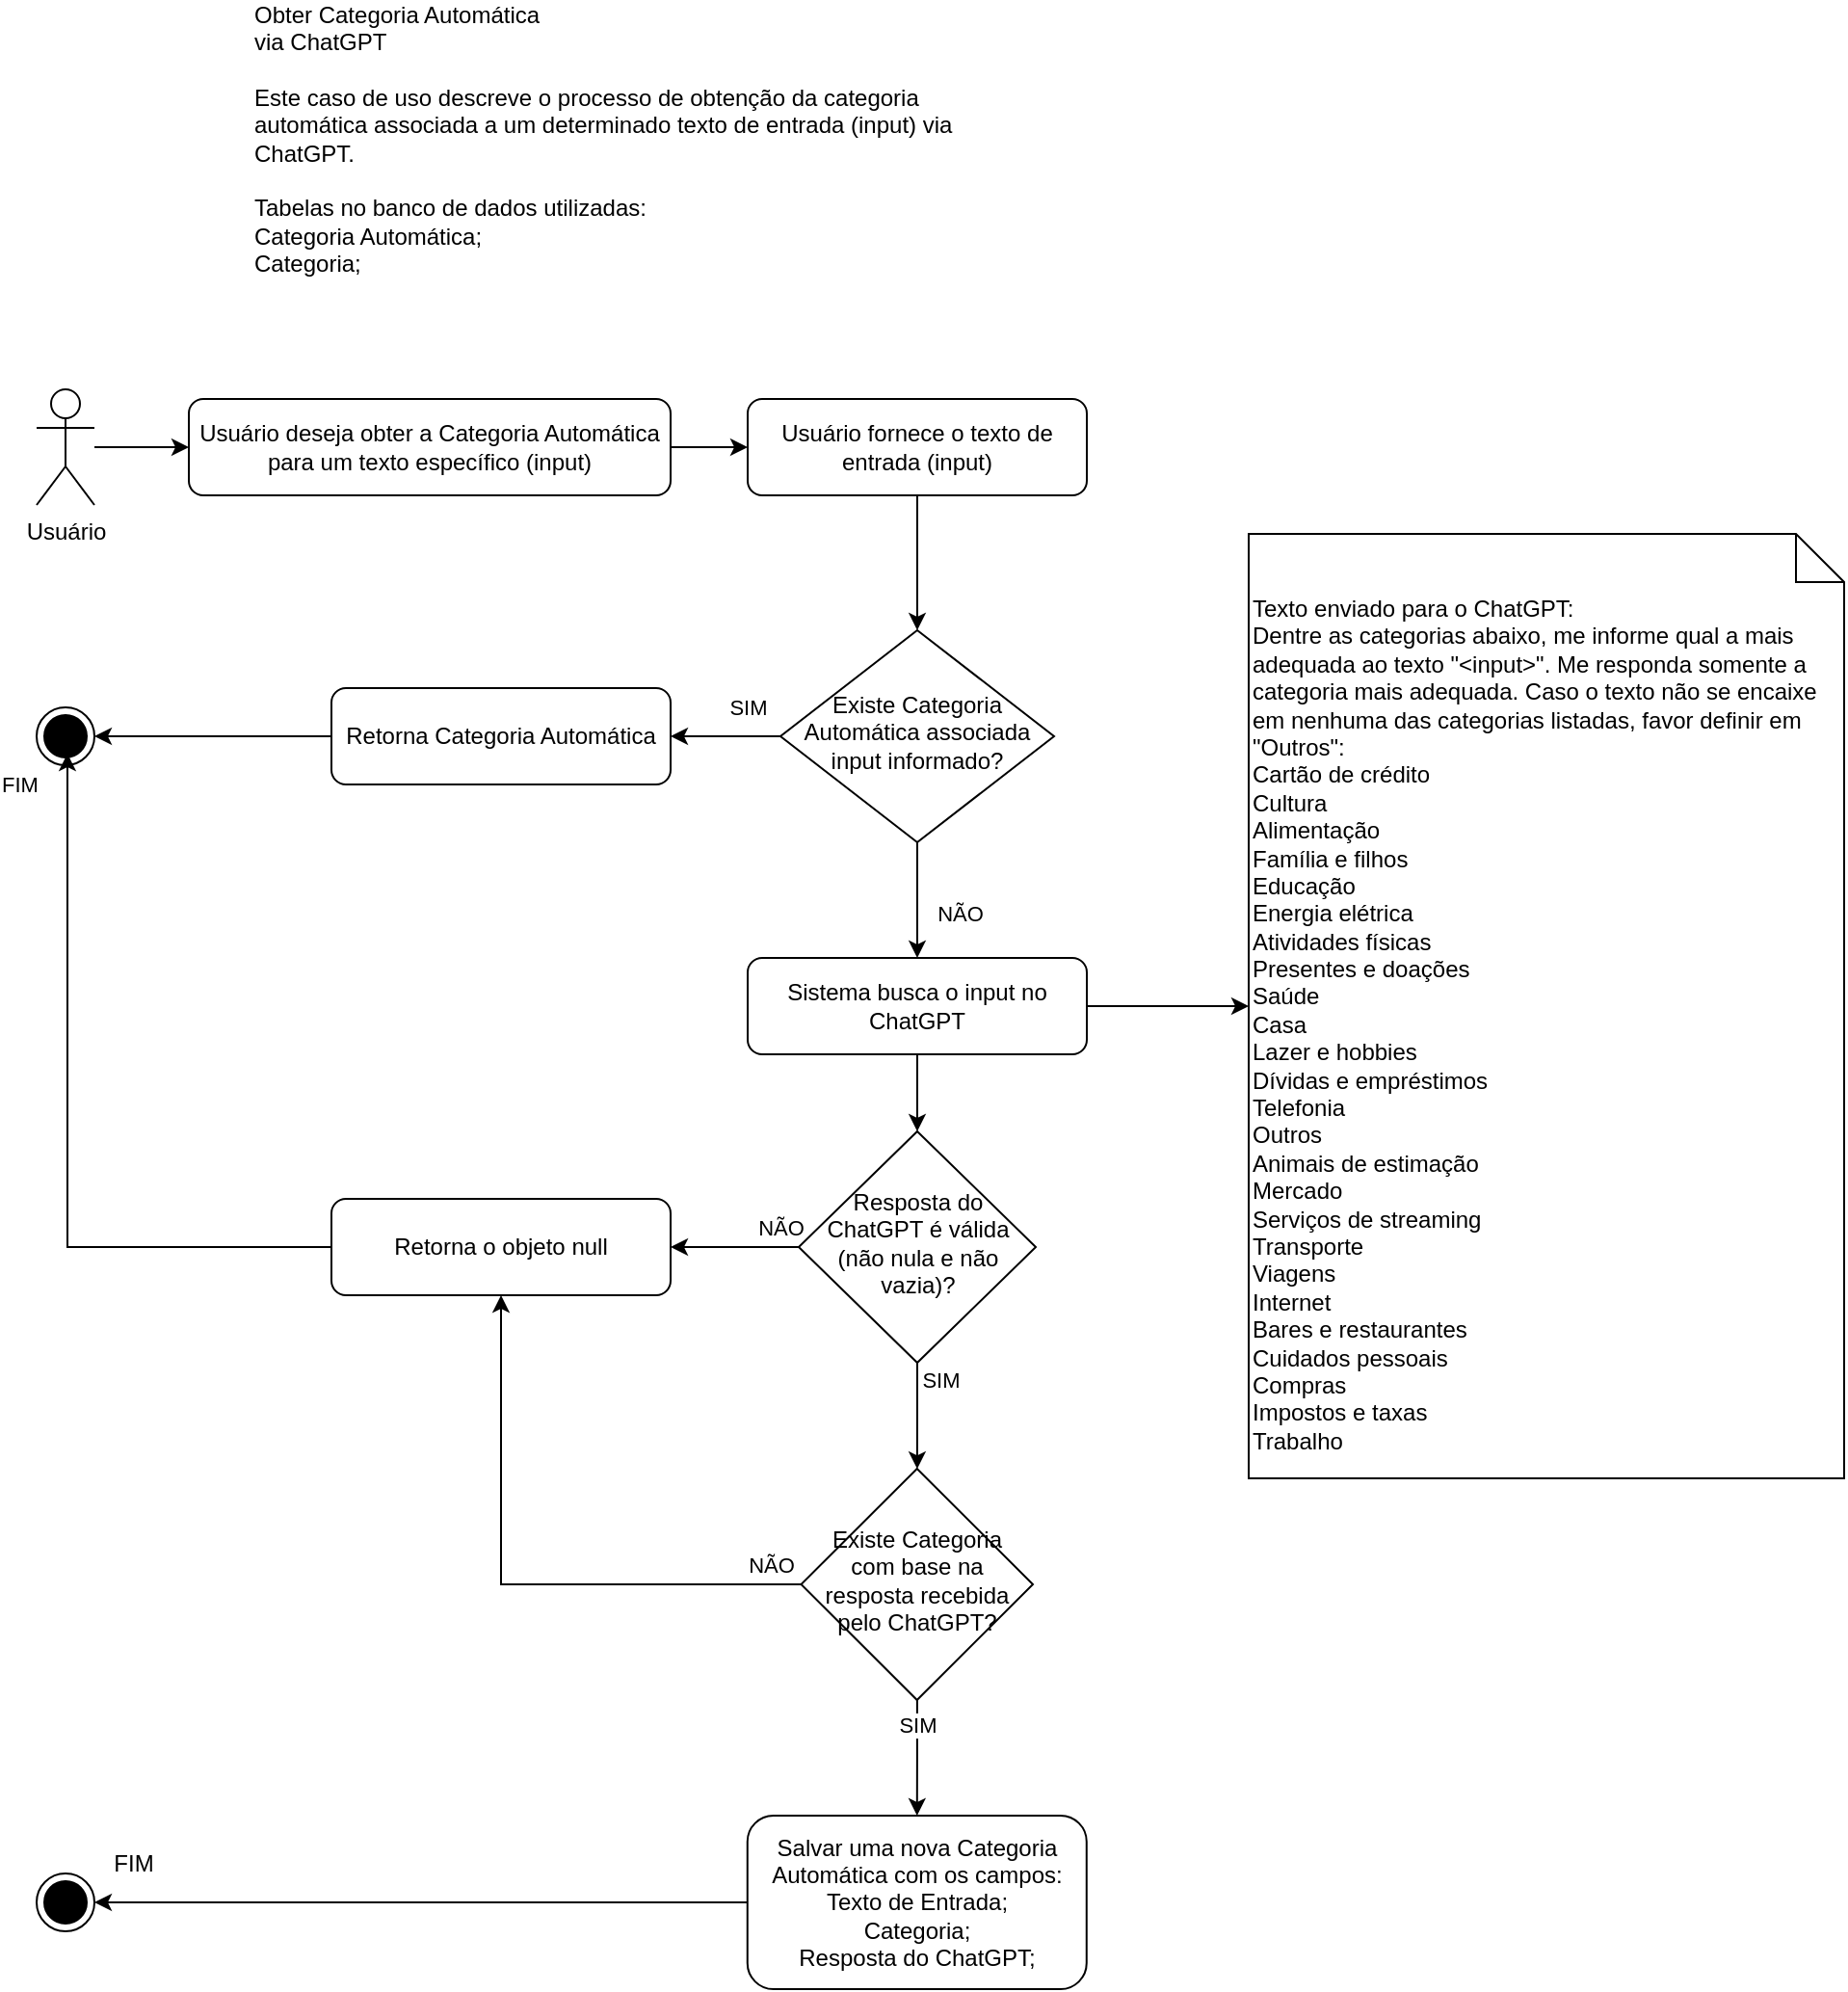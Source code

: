 <mxfile version="21.5.2" type="device">
  <diagram id="C5RBs43oDa-KdzZeNtuy" name="Page-1">
    <mxGraphModel dx="1687" dy="899" grid="1" gridSize="10" guides="1" tooltips="1" connect="1" arrows="1" fold="1" page="1" pageScale="1" pageWidth="827" pageHeight="1169" math="0" shadow="0">
      <root>
        <mxCell id="WIyWlLk6GJQsqaUBKTNV-0" />
        <mxCell id="WIyWlLk6GJQsqaUBKTNV-1" parent="WIyWlLk6GJQsqaUBKTNV-0" />
        <mxCell id="4HZxIhLHEIFyz_cUBMiV-5" style="edgeStyle=orthogonalEdgeStyle;rounded=0;orthogonalLoop=1;jettySize=auto;html=1;" edge="1" parent="WIyWlLk6GJQsqaUBKTNV-1" source="4HZxIhLHEIFyz_cUBMiV-0" target="4HZxIhLHEIFyz_cUBMiV-4">
          <mxGeometry relative="1" as="geometry" />
        </mxCell>
        <mxCell id="4HZxIhLHEIFyz_cUBMiV-0" value="Usuário" style="shape=umlActor;verticalLabelPosition=bottom;verticalAlign=top;html=1;outlineConnect=0;" vertex="1" parent="WIyWlLk6GJQsqaUBKTNV-1">
          <mxGeometry x="100" y="220" width="30" height="60" as="geometry" />
        </mxCell>
        <mxCell id="4HZxIhLHEIFyz_cUBMiV-3" value="&lt;div style=&quot;&quot;&gt;&lt;span style=&quot;background-color: initial;&quot;&gt;Obter Categoria Automática&lt;/span&gt;&lt;/div&gt;&lt;div style=&quot;&quot;&gt;&lt;span style=&quot;background-color: initial;&quot;&gt;via ChatGPT&lt;/span&gt;&lt;/div&gt;&lt;div style=&quot;&quot;&gt;&lt;br&gt;&lt;/div&gt;&lt;div style=&quot;&quot;&gt;&lt;span style=&quot;background-color: initial;&quot;&gt;Este caso de uso descreve o processo de obtenção da categoria automática associada a um determinado texto de entrada (input) via ChatGPT.&lt;/span&gt;&lt;/div&gt;&lt;div style=&quot;&quot;&gt;&lt;br&gt;&lt;/div&gt;&lt;div style=&quot;&quot;&gt;Tabelas no banco de dados utilizadas:&lt;/div&gt;&lt;div style=&quot;&quot;&gt;Categoria Automática;&lt;/div&gt;&lt;div style=&quot;&quot;&gt;Categoria;&lt;/div&gt;" style="text;html=1;strokeColor=none;fillColor=none;align=left;verticalAlign=middle;whiteSpace=wrap;rounded=0;" vertex="1" parent="WIyWlLk6GJQsqaUBKTNV-1">
          <mxGeometry x="211" y="30" width="406" height="120" as="geometry" />
        </mxCell>
        <mxCell id="4HZxIhLHEIFyz_cUBMiV-9" style="edgeStyle=orthogonalEdgeStyle;rounded=0;orthogonalLoop=1;jettySize=auto;html=1;" edge="1" parent="WIyWlLk6GJQsqaUBKTNV-1" source="4HZxIhLHEIFyz_cUBMiV-4" target="4HZxIhLHEIFyz_cUBMiV-8">
          <mxGeometry relative="1" as="geometry" />
        </mxCell>
        <mxCell id="4HZxIhLHEIFyz_cUBMiV-4" value="Usuário deseja obter a Categoria Automática para um texto específico (input)" style="rounded=1;whiteSpace=wrap;html=1;fontSize=12;glass=0;strokeWidth=1;shadow=0;" vertex="1" parent="WIyWlLk6GJQsqaUBKTNV-1">
          <mxGeometry x="179" y="225" width="250" height="50" as="geometry" />
        </mxCell>
        <mxCell id="4HZxIhLHEIFyz_cUBMiV-11" style="edgeStyle=orthogonalEdgeStyle;rounded=0;orthogonalLoop=1;jettySize=auto;html=1;" edge="1" parent="WIyWlLk6GJQsqaUBKTNV-1" source="4HZxIhLHEIFyz_cUBMiV-8" target="4HZxIhLHEIFyz_cUBMiV-10">
          <mxGeometry relative="1" as="geometry" />
        </mxCell>
        <mxCell id="4HZxIhLHEIFyz_cUBMiV-8" value="Usuário fornece o texto de entrada (input)" style="rounded=1;whiteSpace=wrap;html=1;fontSize=12;glass=0;strokeWidth=1;shadow=0;" vertex="1" parent="WIyWlLk6GJQsqaUBKTNV-1">
          <mxGeometry x="469" y="225" width="176" height="50" as="geometry" />
        </mxCell>
        <mxCell id="4HZxIhLHEIFyz_cUBMiV-13" style="edgeStyle=orthogonalEdgeStyle;rounded=0;orthogonalLoop=1;jettySize=auto;html=1;" edge="1" parent="WIyWlLk6GJQsqaUBKTNV-1" source="4HZxIhLHEIFyz_cUBMiV-10" target="4HZxIhLHEIFyz_cUBMiV-12">
          <mxGeometry relative="1" as="geometry" />
        </mxCell>
        <mxCell id="4HZxIhLHEIFyz_cUBMiV-14" value="SIM" style="edgeLabel;html=1;align=center;verticalAlign=middle;resizable=0;points=[];" vertex="1" connectable="0" parent="4HZxIhLHEIFyz_cUBMiV-13">
          <mxGeometry x="-0.333" relative="1" as="geometry">
            <mxPoint x="2" y="-15" as="offset" />
          </mxGeometry>
        </mxCell>
        <mxCell id="4HZxIhLHEIFyz_cUBMiV-23" style="edgeStyle=orthogonalEdgeStyle;rounded=0;orthogonalLoop=1;jettySize=auto;html=1;entryX=0.5;entryY=0;entryDx=0;entryDy=0;" edge="1" parent="WIyWlLk6GJQsqaUBKTNV-1" source="4HZxIhLHEIFyz_cUBMiV-10" target="4HZxIhLHEIFyz_cUBMiV-22">
          <mxGeometry relative="1" as="geometry" />
        </mxCell>
        <mxCell id="4HZxIhLHEIFyz_cUBMiV-24" value="NÃO" style="edgeLabel;html=1;align=center;verticalAlign=middle;resizable=0;points=[];" vertex="1" connectable="0" parent="4HZxIhLHEIFyz_cUBMiV-23">
          <mxGeometry x="0.239" y="1" relative="1" as="geometry">
            <mxPoint x="21" as="offset" />
          </mxGeometry>
        </mxCell>
        <mxCell id="4HZxIhLHEIFyz_cUBMiV-10" value="Existe Categoria Automática associada input informado?" style="rhombus;whiteSpace=wrap;html=1;shadow=0;fontFamily=Helvetica;fontSize=12;align=center;strokeWidth=1;spacing=6;spacingTop=-4;" vertex="1" parent="WIyWlLk6GJQsqaUBKTNV-1">
          <mxGeometry x="486" y="345" width="142" height="110" as="geometry" />
        </mxCell>
        <mxCell id="4HZxIhLHEIFyz_cUBMiV-18" style="edgeStyle=orthogonalEdgeStyle;rounded=0;orthogonalLoop=1;jettySize=auto;html=1;entryX=1;entryY=0.5;entryDx=0;entryDy=0;" edge="1" parent="WIyWlLk6GJQsqaUBKTNV-1" source="4HZxIhLHEIFyz_cUBMiV-12" target="4HZxIhLHEIFyz_cUBMiV-16">
          <mxGeometry relative="1" as="geometry" />
        </mxCell>
        <mxCell id="4HZxIhLHEIFyz_cUBMiV-21" value="FIM" style="edgeLabel;html=1;align=center;verticalAlign=middle;resizable=0;points=[];" vertex="1" connectable="0" parent="4HZxIhLHEIFyz_cUBMiV-18">
          <mxGeometry x="0.604" y="1" relative="1" as="geometry">
            <mxPoint x="-64" y="24" as="offset" />
          </mxGeometry>
        </mxCell>
        <mxCell id="4HZxIhLHEIFyz_cUBMiV-12" value="Retorna Categoria Automática" style="rounded=1;whiteSpace=wrap;html=1;fontSize=12;glass=0;strokeWidth=1;shadow=0;" vertex="1" parent="WIyWlLk6GJQsqaUBKTNV-1">
          <mxGeometry x="253" y="375" width="176" height="50" as="geometry" />
        </mxCell>
        <mxCell id="4HZxIhLHEIFyz_cUBMiV-16" value="" style="ellipse;html=1;shape=endState;fillColor=strokeColor;" vertex="1" parent="WIyWlLk6GJQsqaUBKTNV-1">
          <mxGeometry x="100" y="385" width="30" height="30" as="geometry" />
        </mxCell>
        <mxCell id="4HZxIhLHEIFyz_cUBMiV-29" style="edgeStyle=orthogonalEdgeStyle;rounded=0;orthogonalLoop=1;jettySize=auto;html=1;" edge="1" parent="WIyWlLk6GJQsqaUBKTNV-1" source="4HZxIhLHEIFyz_cUBMiV-22" target="4HZxIhLHEIFyz_cUBMiV-25">
          <mxGeometry relative="1" as="geometry" />
        </mxCell>
        <mxCell id="4HZxIhLHEIFyz_cUBMiV-32" style="edgeStyle=orthogonalEdgeStyle;rounded=0;orthogonalLoop=1;jettySize=auto;html=1;" edge="1" parent="WIyWlLk6GJQsqaUBKTNV-1" source="4HZxIhLHEIFyz_cUBMiV-22" target="4HZxIhLHEIFyz_cUBMiV-31">
          <mxGeometry relative="1" as="geometry" />
        </mxCell>
        <mxCell id="4HZxIhLHEIFyz_cUBMiV-22" value="Sistema busca o input no ChatGPT" style="rounded=1;whiteSpace=wrap;html=1;fontSize=12;glass=0;strokeWidth=1;shadow=0;" vertex="1" parent="WIyWlLk6GJQsqaUBKTNV-1">
          <mxGeometry x="469" y="515" width="176" height="50" as="geometry" />
        </mxCell>
        <mxCell id="4HZxIhLHEIFyz_cUBMiV-25" value="Texto enviado para o ChatGPT:&lt;br&gt;&lt;div&gt;Dentre as categorias abaixo, me informe qual a mais adequada ao texto &quot;&amp;lt;input&amp;gt;&quot;. Me responda somente a categoria mais adequada. Caso o texto não se encaixe em nenhuma das categorias listadas, favor definir em &quot;Outros&quot;:&lt;/div&gt;&lt;div&gt;Cartão de crédito&lt;/div&gt;&lt;div&gt;Cultura&lt;/div&gt;&lt;div&gt;Alimentação&lt;/div&gt;&lt;div&gt;Família e filhos&lt;/div&gt;&lt;div&gt;Educação&lt;/div&gt;&lt;div&gt;Energia elétrica&lt;/div&gt;&lt;div&gt;Atividades físicas&lt;/div&gt;&lt;div&gt;Presentes e doações&lt;/div&gt;&lt;div&gt;Saúde&lt;/div&gt;&lt;div&gt;Casa&lt;/div&gt;&lt;div&gt;Lazer e hobbies&lt;/div&gt;&lt;div&gt;Dívidas e empréstimos&lt;/div&gt;&lt;div&gt;Telefonia&lt;/div&gt;&lt;div&gt;Outros&lt;/div&gt;&lt;div&gt;Animais de estimação&lt;/div&gt;&lt;div&gt;Mercado&lt;/div&gt;&lt;div&gt;Serviços de streaming&lt;/div&gt;&lt;div&gt;Transporte&lt;/div&gt;&lt;div&gt;Viagens&lt;/div&gt;&lt;div&gt;Internet&lt;/div&gt;&lt;div&gt;Bares e restaurantes&lt;/div&gt;&lt;div&gt;Cuidados pessoais&lt;/div&gt;&lt;div&gt;Compras&lt;/div&gt;&lt;div&gt;Impostos e taxas&lt;/div&gt;&lt;div&gt;Trabalho&lt;/div&gt;" style="shape=note2;boundedLbl=1;whiteSpace=wrap;html=1;size=25;verticalAlign=top;align=left;" vertex="1" parent="WIyWlLk6GJQsqaUBKTNV-1">
          <mxGeometry x="729" y="295" width="309" height="490" as="geometry" />
        </mxCell>
        <mxCell id="4HZxIhLHEIFyz_cUBMiV-37" style="edgeStyle=orthogonalEdgeStyle;rounded=0;orthogonalLoop=1;jettySize=auto;html=1;" edge="1" parent="WIyWlLk6GJQsqaUBKTNV-1" source="4HZxIhLHEIFyz_cUBMiV-31" target="4HZxIhLHEIFyz_cUBMiV-35">
          <mxGeometry relative="1" as="geometry" />
        </mxCell>
        <mxCell id="4HZxIhLHEIFyz_cUBMiV-39" value="NÃO" style="edgeLabel;html=1;align=center;verticalAlign=middle;resizable=0;points=[];" vertex="1" connectable="0" parent="4HZxIhLHEIFyz_cUBMiV-37">
          <mxGeometry x="-0.328" y="1" relative="1" as="geometry">
            <mxPoint x="13" y="-11" as="offset" />
          </mxGeometry>
        </mxCell>
        <mxCell id="4HZxIhLHEIFyz_cUBMiV-41" style="edgeStyle=orthogonalEdgeStyle;rounded=0;orthogonalLoop=1;jettySize=auto;html=1;" edge="1" parent="WIyWlLk6GJQsqaUBKTNV-1" source="4HZxIhLHEIFyz_cUBMiV-31" target="4HZxIhLHEIFyz_cUBMiV-44">
          <mxGeometry relative="1" as="geometry">
            <mxPoint x="557" y="775" as="targetPoint" />
          </mxGeometry>
        </mxCell>
        <mxCell id="4HZxIhLHEIFyz_cUBMiV-42" value="SIM" style="edgeLabel;html=1;align=center;verticalAlign=middle;resizable=0;points=[];" vertex="1" connectable="0" parent="4HZxIhLHEIFyz_cUBMiV-41">
          <mxGeometry x="-0.667" y="2" relative="1" as="geometry">
            <mxPoint x="10" as="offset" />
          </mxGeometry>
        </mxCell>
        <mxCell id="4HZxIhLHEIFyz_cUBMiV-31" value="Resposta do ChatGPT é válida (não nula e não vazia)?" style="rhombus;whiteSpace=wrap;html=1;shadow=0;fontFamily=Helvetica;fontSize=12;align=center;strokeWidth=1;spacing=6;spacingTop=-4;" vertex="1" parent="WIyWlLk6GJQsqaUBKTNV-1">
          <mxGeometry x="495.5" y="605" width="123" height="120" as="geometry" />
        </mxCell>
        <mxCell id="4HZxIhLHEIFyz_cUBMiV-33" style="edgeStyle=orthogonalEdgeStyle;rounded=0;orthogonalLoop=1;jettySize=auto;html=1;entryX=0.533;entryY=0.8;entryDx=0;entryDy=0;entryPerimeter=0;" edge="1" parent="WIyWlLk6GJQsqaUBKTNV-1" source="4HZxIhLHEIFyz_cUBMiV-35" target="4HZxIhLHEIFyz_cUBMiV-16">
          <mxGeometry relative="1" as="geometry">
            <mxPoint x="179" y="665" as="targetPoint" />
          </mxGeometry>
        </mxCell>
        <mxCell id="4HZxIhLHEIFyz_cUBMiV-35" value="Retorna o objeto null" style="rounded=1;whiteSpace=wrap;html=1;fontSize=12;glass=0;strokeWidth=1;shadow=0;" vertex="1" parent="WIyWlLk6GJQsqaUBKTNV-1">
          <mxGeometry x="253" y="640" width="176" height="50" as="geometry" />
        </mxCell>
        <mxCell id="4HZxIhLHEIFyz_cUBMiV-46" style="edgeStyle=orthogonalEdgeStyle;rounded=0;orthogonalLoop=1;jettySize=auto;html=1;" edge="1" parent="WIyWlLk6GJQsqaUBKTNV-1" source="4HZxIhLHEIFyz_cUBMiV-44" target="4HZxIhLHEIFyz_cUBMiV-35">
          <mxGeometry relative="1" as="geometry" />
        </mxCell>
        <mxCell id="4HZxIhLHEIFyz_cUBMiV-47" value="NÃO" style="edgeLabel;html=1;align=center;verticalAlign=middle;resizable=0;points=[];" vertex="1" connectable="0" parent="4HZxIhLHEIFyz_cUBMiV-46">
          <mxGeometry x="-0.897" y="-3" relative="1" as="geometry">
            <mxPoint x="-1" y="-7" as="offset" />
          </mxGeometry>
        </mxCell>
        <mxCell id="4HZxIhLHEIFyz_cUBMiV-49" style="edgeStyle=orthogonalEdgeStyle;rounded=0;orthogonalLoop=1;jettySize=auto;html=1;" edge="1" parent="WIyWlLk6GJQsqaUBKTNV-1" source="4HZxIhLHEIFyz_cUBMiV-44" target="4HZxIhLHEIFyz_cUBMiV-48">
          <mxGeometry relative="1" as="geometry" />
        </mxCell>
        <mxCell id="4HZxIhLHEIFyz_cUBMiV-50" value="SIM" style="edgeLabel;html=1;align=center;verticalAlign=middle;resizable=0;points=[];" vertex="1" connectable="0" parent="4HZxIhLHEIFyz_cUBMiV-49">
          <mxGeometry x="-0.564" relative="1" as="geometry">
            <mxPoint as="offset" />
          </mxGeometry>
        </mxCell>
        <mxCell id="4HZxIhLHEIFyz_cUBMiV-44" value="&lt;div style=&quot;&quot;&gt;&lt;span style=&quot;background-color: initial;&quot;&gt;Existe Categoria com base na resposta recebida pelo ChatGPT?&lt;/span&gt;&lt;/div&gt;" style="rhombus;whiteSpace=wrap;html=1;shadow=0;fontFamily=Helvetica;fontSize=12;align=center;strokeWidth=1;spacing=6;spacingTop=-4;" vertex="1" parent="WIyWlLk6GJQsqaUBKTNV-1">
          <mxGeometry x="496.75" y="780" width="120.25" height="120" as="geometry" />
        </mxCell>
        <mxCell id="4HZxIhLHEIFyz_cUBMiV-53" style="edgeStyle=orthogonalEdgeStyle;rounded=0;orthogonalLoop=1;jettySize=auto;html=1;" edge="1" parent="WIyWlLk6GJQsqaUBKTNV-1" source="4HZxIhLHEIFyz_cUBMiV-48" target="4HZxIhLHEIFyz_cUBMiV-51">
          <mxGeometry relative="1" as="geometry" />
        </mxCell>
        <mxCell id="4HZxIhLHEIFyz_cUBMiV-48" value="Salvar uma nova Categoria Automática com os campos:&lt;br&gt;Texto de Entrada;&lt;br&gt;Categoria;&lt;br&gt;Resposta do ChatGPT;&lt;br&gt;" style="rounded=1;whiteSpace=wrap;html=1;fontSize=12;glass=0;strokeWidth=1;shadow=0;" vertex="1" parent="WIyWlLk6GJQsqaUBKTNV-1">
          <mxGeometry x="468.88" y="960" width="176" height="90" as="geometry" />
        </mxCell>
        <mxCell id="4HZxIhLHEIFyz_cUBMiV-51" value="" style="ellipse;html=1;shape=endState;fillColor=strokeColor;" vertex="1" parent="WIyWlLk6GJQsqaUBKTNV-1">
          <mxGeometry x="100" y="990" width="30" height="30" as="geometry" />
        </mxCell>
        <mxCell id="4HZxIhLHEIFyz_cUBMiV-54" value="FIM" style="text;html=1;align=center;verticalAlign=middle;resizable=0;points=[];autosize=1;strokeColor=none;fillColor=none;" vertex="1" parent="WIyWlLk6GJQsqaUBKTNV-1">
          <mxGeometry x="130" y="970" width="40" height="30" as="geometry" />
        </mxCell>
      </root>
    </mxGraphModel>
  </diagram>
</mxfile>
